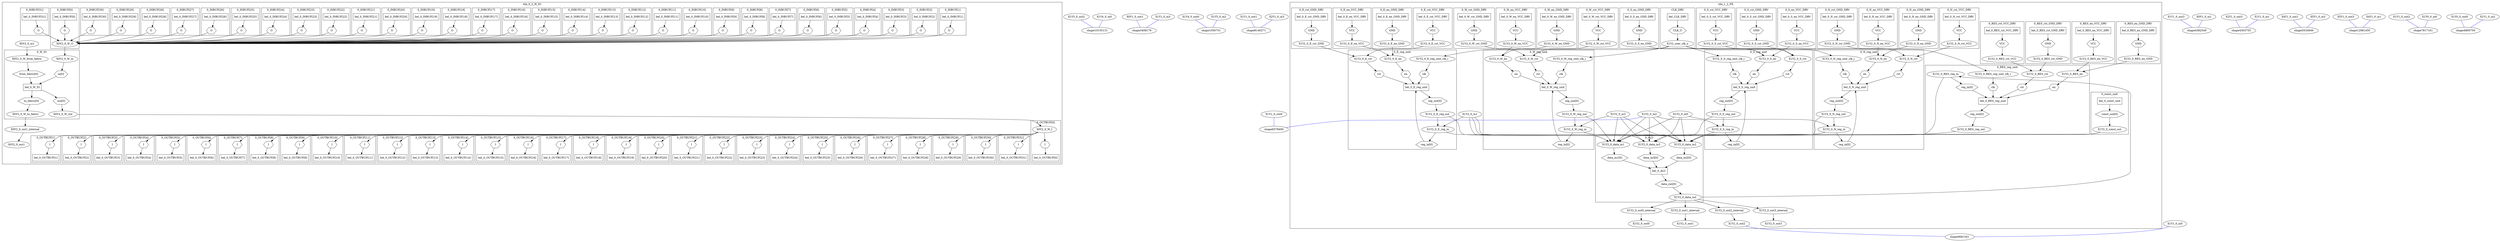 digraph G {
subgraph cluster_0_2 {
label="tile_0_2_W_IO";
subgraph cluster_0_2_0_W_IO {
label="0_W_IO";
X0Y2_bel_0_W_IO [label="bel_0_W_IO", shape=box];
"X0Y2_0_W_IOfrom_fabric[0]" [label="from_fabric[0]", shape=hexagon];
X0Y2_0_W_from_fabric -> "X0Y2_0_W_IOfrom_fabric[0]";
"X0Y2_0_W_IOfrom_fabric[0]" -> X0Y2_bel_0_W_IO;
"X0Y2_0_W_IOin[0]" [label="in[0]", shape=hexagon];
X0Y2_0_W_in -> "X0Y2_0_W_IOin[0]";
"X0Y2_0_W_IOin[0]" -> X0Y2_bel_0_W_IO;
"X0Y2_0_W_IOto_fabric[0]" [label="to_fabric[0]", shape=hexagon];
X0Y2_bel_0_W_IO -> "X0Y2_0_W_IOto_fabric[0]";
"X0Y2_0_W_IOto_fabric[0]" -> X0Y2_0_W_to_fabric;
"X0Y2_0_W_IOout[0]" [label="out[0]", shape=hexagon];
X0Y2_bel_0_W_IO -> "X0Y2_0_W_IOout[0]";
"X0Y2_0_W_IOout[0]" -> X0Y2_0_W_out;
}

subgraph "cluster_0_2_0_INBUF[0]" {
label="0_INBUF[0]";
"X0Y2_bel_0_INBUF[0]" [label="bel_0_INBUF[0]", shape=box];
"X0Y2_0_INBUF[0]O" [label=O, shape=hexagon];
"X0Y2_bel_0_INBUF[0]" -> "X0Y2_0_INBUF[0]O";
"X0Y2_0_INBUF[0]O" -> X0Y2_0_W_O;
}

subgraph "cluster_0_2_0_INBUF[1]" {
label="0_INBUF[1]";
"X0Y2_bel_0_INBUF[1]" [label="bel_0_INBUF[1]", shape=box];
"X0Y2_0_INBUF[1]O" [label=O, shape=hexagon];
"X0Y2_bel_0_INBUF[1]" -> "X0Y2_0_INBUF[1]O";
"X0Y2_0_INBUF[1]O" -> X0Y2_0_W_O;
}

subgraph "cluster_0_2_0_INBUF[2]" {
label="0_INBUF[2]";
"X0Y2_bel_0_INBUF[2]" [label="bel_0_INBUF[2]", shape=box];
"X0Y2_0_INBUF[2]O" [label=O, shape=hexagon];
"X0Y2_bel_0_INBUF[2]" -> "X0Y2_0_INBUF[2]O";
"X0Y2_0_INBUF[2]O" -> X0Y2_0_W_O;
}

subgraph "cluster_0_2_0_INBUF[3]" {
label="0_INBUF[3]";
"X0Y2_bel_0_INBUF[3]" [label="bel_0_INBUF[3]", shape=box];
"X0Y2_0_INBUF[3]O" [label=O, shape=hexagon];
"X0Y2_bel_0_INBUF[3]" -> "X0Y2_0_INBUF[3]O";
"X0Y2_0_INBUF[3]O" -> X0Y2_0_W_O;
}

subgraph "cluster_0_2_0_INBUF[4]" {
label="0_INBUF[4]";
"X0Y2_bel_0_INBUF[4]" [label="bel_0_INBUF[4]", shape=box];
"X0Y2_0_INBUF[4]O" [label=O, shape=hexagon];
"X0Y2_bel_0_INBUF[4]" -> "X0Y2_0_INBUF[4]O";
"X0Y2_0_INBUF[4]O" -> X0Y2_0_W_O;
}

subgraph "cluster_0_2_0_INBUF[5]" {
label="0_INBUF[5]";
"X0Y2_bel_0_INBUF[5]" [label="bel_0_INBUF[5]", shape=box];
"X0Y2_0_INBUF[5]O" [label=O, shape=hexagon];
"X0Y2_bel_0_INBUF[5]" -> "X0Y2_0_INBUF[5]O";
"X0Y2_0_INBUF[5]O" -> X0Y2_0_W_O;
}

subgraph "cluster_0_2_0_INBUF[6]" {
label="0_INBUF[6]";
"X0Y2_bel_0_INBUF[6]" [label="bel_0_INBUF[6]", shape=box];
"X0Y2_0_INBUF[6]O" [label=O, shape=hexagon];
"X0Y2_bel_0_INBUF[6]" -> "X0Y2_0_INBUF[6]O";
"X0Y2_0_INBUF[6]O" -> X0Y2_0_W_O;
}

subgraph "cluster_0_2_0_INBUF[7]" {
label="0_INBUF[7]";
"X0Y2_bel_0_INBUF[7]" [label="bel_0_INBUF[7]", shape=box];
"X0Y2_0_INBUF[7]O" [label=O, shape=hexagon];
"X0Y2_bel_0_INBUF[7]" -> "X0Y2_0_INBUF[7]O";
"X0Y2_0_INBUF[7]O" -> X0Y2_0_W_O;
}

subgraph "cluster_0_2_0_INBUF[8]" {
label="0_INBUF[8]";
"X0Y2_bel_0_INBUF[8]" [label="bel_0_INBUF[8]", shape=box];
"X0Y2_0_INBUF[8]O" [label=O, shape=hexagon];
"X0Y2_bel_0_INBUF[8]" -> "X0Y2_0_INBUF[8]O";
"X0Y2_0_INBUF[8]O" -> X0Y2_0_W_O;
}

subgraph "cluster_0_2_0_INBUF[9]" {
label="0_INBUF[9]";
"X0Y2_bel_0_INBUF[9]" [label="bel_0_INBUF[9]", shape=box];
"X0Y2_0_INBUF[9]O" [label=O, shape=hexagon];
"X0Y2_bel_0_INBUF[9]" -> "X0Y2_0_INBUF[9]O";
"X0Y2_0_INBUF[9]O" -> X0Y2_0_W_O;
}

subgraph "cluster_0_2_0_INBUF[10]" {
label="0_INBUF[10]";
"X0Y2_bel_0_INBUF[10]" [label="bel_0_INBUF[10]", shape=box];
"X0Y2_0_INBUF[10]O" [label=O, shape=hexagon];
"X0Y2_bel_0_INBUF[10]" -> "X0Y2_0_INBUF[10]O";
"X0Y2_0_INBUF[10]O" -> X0Y2_0_W_O;
}

subgraph "cluster_0_2_0_INBUF[11]" {
label="0_INBUF[11]";
"X0Y2_bel_0_INBUF[11]" [label="bel_0_INBUF[11]", shape=box];
"X0Y2_0_INBUF[11]O" [label=O, shape=hexagon];
"X0Y2_bel_0_INBUF[11]" -> "X0Y2_0_INBUF[11]O";
"X0Y2_0_INBUF[11]O" -> X0Y2_0_W_O;
}

subgraph "cluster_0_2_0_INBUF[12]" {
label="0_INBUF[12]";
"X0Y2_bel_0_INBUF[12]" [label="bel_0_INBUF[12]", shape=box];
"X0Y2_0_INBUF[12]O" [label=O, shape=hexagon];
"X0Y2_bel_0_INBUF[12]" -> "X0Y2_0_INBUF[12]O";
"X0Y2_0_INBUF[12]O" -> X0Y2_0_W_O;
}

subgraph "cluster_0_2_0_INBUF[13]" {
label="0_INBUF[13]";
"X0Y2_bel_0_INBUF[13]" [label="bel_0_INBUF[13]", shape=box];
"X0Y2_0_INBUF[13]O" [label=O, shape=hexagon];
"X0Y2_bel_0_INBUF[13]" -> "X0Y2_0_INBUF[13]O";
"X0Y2_0_INBUF[13]O" -> X0Y2_0_W_O;
}

subgraph "cluster_0_2_0_INBUF[14]" {
label="0_INBUF[14]";
"X0Y2_bel_0_INBUF[14]" [label="bel_0_INBUF[14]", shape=box];
"X0Y2_0_INBUF[14]O" [label=O, shape=hexagon];
"X0Y2_bel_0_INBUF[14]" -> "X0Y2_0_INBUF[14]O";
"X0Y2_0_INBUF[14]O" -> X0Y2_0_W_O;
}

subgraph "cluster_0_2_0_INBUF[15]" {
label="0_INBUF[15]";
"X0Y2_bel_0_INBUF[15]" [label="bel_0_INBUF[15]", shape=box];
"X0Y2_0_INBUF[15]O" [label=O, shape=hexagon];
"X0Y2_bel_0_INBUF[15]" -> "X0Y2_0_INBUF[15]O";
"X0Y2_0_INBUF[15]O" -> X0Y2_0_W_O;
}

subgraph "cluster_0_2_0_INBUF[16]" {
label="0_INBUF[16]";
"X0Y2_bel_0_INBUF[16]" [label="bel_0_INBUF[16]", shape=box];
"X0Y2_0_INBUF[16]O" [label=O, shape=hexagon];
"X0Y2_bel_0_INBUF[16]" -> "X0Y2_0_INBUF[16]O";
"X0Y2_0_INBUF[16]O" -> X0Y2_0_W_O;
}

subgraph "cluster_0_2_0_INBUF[17]" {
label="0_INBUF[17]";
"X0Y2_bel_0_INBUF[17]" [label="bel_0_INBUF[17]", shape=box];
"X0Y2_0_INBUF[17]O" [label=O, shape=hexagon];
"X0Y2_bel_0_INBUF[17]" -> "X0Y2_0_INBUF[17]O";
"X0Y2_0_INBUF[17]O" -> X0Y2_0_W_O;
}

subgraph "cluster_0_2_0_INBUF[18]" {
label="0_INBUF[18]";
"X0Y2_bel_0_INBUF[18]" [label="bel_0_INBUF[18]", shape=box];
"X0Y2_0_INBUF[18]O" [label=O, shape=hexagon];
"X0Y2_bel_0_INBUF[18]" -> "X0Y2_0_INBUF[18]O";
"X0Y2_0_INBUF[18]O" -> X0Y2_0_W_O;
}

subgraph "cluster_0_2_0_INBUF[19]" {
label="0_INBUF[19]";
"X0Y2_bel_0_INBUF[19]" [label="bel_0_INBUF[19]", shape=box];
"X0Y2_0_INBUF[19]O" [label=O, shape=hexagon];
"X0Y2_bel_0_INBUF[19]" -> "X0Y2_0_INBUF[19]O";
"X0Y2_0_INBUF[19]O" -> X0Y2_0_W_O;
}

subgraph "cluster_0_2_0_INBUF[20]" {
label="0_INBUF[20]";
"X0Y2_bel_0_INBUF[20]" [label="bel_0_INBUF[20]", shape=box];
"X0Y2_0_INBUF[20]O" [label=O, shape=hexagon];
"X0Y2_bel_0_INBUF[20]" -> "X0Y2_0_INBUF[20]O";
"X0Y2_0_INBUF[20]O" -> X0Y2_0_W_O;
}

subgraph "cluster_0_2_0_INBUF[21]" {
label="0_INBUF[21]";
"X0Y2_bel_0_INBUF[21]" [label="bel_0_INBUF[21]", shape=box];
"X0Y2_0_INBUF[21]O" [label=O, shape=hexagon];
"X0Y2_bel_0_INBUF[21]" -> "X0Y2_0_INBUF[21]O";
"X0Y2_0_INBUF[21]O" -> X0Y2_0_W_O;
}

subgraph "cluster_0_2_0_INBUF[22]" {
label="0_INBUF[22]";
"X0Y2_bel_0_INBUF[22]" [label="bel_0_INBUF[22]", shape=box];
"X0Y2_0_INBUF[22]O" [label=O, shape=hexagon];
"X0Y2_bel_0_INBUF[22]" -> "X0Y2_0_INBUF[22]O";
"X0Y2_0_INBUF[22]O" -> X0Y2_0_W_O;
}

subgraph "cluster_0_2_0_INBUF[23]" {
label="0_INBUF[23]";
"X0Y2_bel_0_INBUF[23]" [label="bel_0_INBUF[23]", shape=box];
"X0Y2_0_INBUF[23]O" [label=O, shape=hexagon];
"X0Y2_bel_0_INBUF[23]" -> "X0Y2_0_INBUF[23]O";
"X0Y2_0_INBUF[23]O" -> X0Y2_0_W_O;
}

subgraph "cluster_0_2_0_INBUF[24]" {
label="0_INBUF[24]";
"X0Y2_bel_0_INBUF[24]" [label="bel_0_INBUF[24]", shape=box];
"X0Y2_0_INBUF[24]O" [label=O, shape=hexagon];
"X0Y2_bel_0_INBUF[24]" -> "X0Y2_0_INBUF[24]O";
"X0Y2_0_INBUF[24]O" -> X0Y2_0_W_O;
}

subgraph "cluster_0_2_0_INBUF[25]" {
label="0_INBUF[25]";
"X0Y2_bel_0_INBUF[25]" [label="bel_0_INBUF[25]", shape=box];
"X0Y2_0_INBUF[25]O" [label=O, shape=hexagon];
"X0Y2_bel_0_INBUF[25]" -> "X0Y2_0_INBUF[25]O";
"X0Y2_0_INBUF[25]O" -> X0Y2_0_W_O;
}

subgraph "cluster_0_2_0_INBUF[26]" {
label="0_INBUF[26]";
"X0Y2_bel_0_INBUF[26]" [label="bel_0_INBUF[26]", shape=box];
"X0Y2_0_INBUF[26]O" [label=O, shape=hexagon];
"X0Y2_bel_0_INBUF[26]" -> "X0Y2_0_INBUF[26]O";
"X0Y2_0_INBUF[26]O" -> X0Y2_0_W_O;
}

subgraph "cluster_0_2_0_INBUF[27]" {
label="0_INBUF[27]";
"X0Y2_bel_0_INBUF[27]" [label="bel_0_INBUF[27]", shape=box];
"X0Y2_0_INBUF[27]O" [label=O, shape=hexagon];
"X0Y2_bel_0_INBUF[27]" -> "X0Y2_0_INBUF[27]O";
"X0Y2_0_INBUF[27]O" -> X0Y2_0_W_O;
}

subgraph "cluster_0_2_0_INBUF[28]" {
label="0_INBUF[28]";
"X0Y2_bel_0_INBUF[28]" [label="bel_0_INBUF[28]", shape=box];
"X0Y2_0_INBUF[28]O" [label=O, shape=hexagon];
"X0Y2_bel_0_INBUF[28]" -> "X0Y2_0_INBUF[28]O";
"X0Y2_0_INBUF[28]O" -> X0Y2_0_W_O;
}

subgraph "cluster_0_2_0_INBUF[29]" {
label="0_INBUF[29]";
"X0Y2_bel_0_INBUF[29]" [label="bel_0_INBUF[29]", shape=box];
"X0Y2_0_INBUF[29]O" [label=O, shape=hexagon];
"X0Y2_bel_0_INBUF[29]" -> "X0Y2_0_INBUF[29]O";
"X0Y2_0_INBUF[29]O" -> X0Y2_0_W_O;
}

subgraph "cluster_0_2_0_INBUF[30]" {
label="0_INBUF[30]";
"X0Y2_bel_0_INBUF[30]" [label="bel_0_INBUF[30]", shape=box];
"X0Y2_0_INBUF[30]O" [label=O, shape=hexagon];
"X0Y2_bel_0_INBUF[30]" -> "X0Y2_0_INBUF[30]O";
"X0Y2_0_INBUF[30]O" -> X0Y2_0_W_O;
}

subgraph "cluster_0_2_0_INBUF[31]" {
label="0_INBUF[31]";
"X0Y2_bel_0_INBUF[31]" [label="bel_0_INBUF[31]", shape=box];
"X0Y2_0_INBUF[31]O" [label=O, shape=hexagon];
"X0Y2_bel_0_INBUF[31]" -> "X0Y2_0_INBUF[31]O";
"X0Y2_0_INBUF[31]O" -> X0Y2_0_W_O;
}

subgraph "cluster_0_2_0_OUTBUF[0]" {
label="0_OUTBUF[0]";
"X0Y2_bel_0_OUTBUF[0]" [label="bel_0_OUTBUF[0]", shape=box];
"X0Y2_0_OUTBUF[0]I" [label=I, shape=hexagon];
X0Y2_0_W_I -> "X0Y2_0_OUTBUF[0]I";
"X0Y2_0_OUTBUF[0]I" -> "X0Y2_bel_0_OUTBUF[0]";
}

subgraph "cluster_0_2_0_OUTBUF[1]" {
label="0_OUTBUF[1]";
"X0Y2_bel_0_OUTBUF[1]" [label="bel_0_OUTBUF[1]", shape=box];
"X0Y2_0_OUTBUF[1]I" [label=I, shape=hexagon];
X0Y2_0_W_I -> "X0Y2_0_OUTBUF[1]I";
"X0Y2_0_OUTBUF[1]I" -> "X0Y2_bel_0_OUTBUF[1]";
}

subgraph "cluster_0_2_0_OUTBUF[2]" {
label="0_OUTBUF[2]";
"X0Y2_bel_0_OUTBUF[2]" [label="bel_0_OUTBUF[2]", shape=box];
"X0Y2_0_OUTBUF[2]I" [label=I, shape=hexagon];
X0Y2_0_W_I -> "X0Y2_0_OUTBUF[2]I";
"X0Y2_0_OUTBUF[2]I" -> "X0Y2_bel_0_OUTBUF[2]";
}

subgraph "cluster_0_2_0_OUTBUF[3]" {
label="0_OUTBUF[3]";
"X0Y2_bel_0_OUTBUF[3]" [label="bel_0_OUTBUF[3]", shape=box];
"X0Y2_0_OUTBUF[3]I" [label=I, shape=hexagon];
X0Y2_0_W_I -> "X0Y2_0_OUTBUF[3]I";
"X0Y2_0_OUTBUF[3]I" -> "X0Y2_bel_0_OUTBUF[3]";
}

subgraph "cluster_0_2_0_OUTBUF[4]" {
label="0_OUTBUF[4]";
"X0Y2_bel_0_OUTBUF[4]" [label="bel_0_OUTBUF[4]", shape=box];
"X0Y2_0_OUTBUF[4]I" [label=I, shape=hexagon];
X0Y2_0_W_I -> "X0Y2_0_OUTBUF[4]I";
"X0Y2_0_OUTBUF[4]I" -> "X0Y2_bel_0_OUTBUF[4]";
}

subgraph "cluster_0_2_0_OUTBUF[5]" {
label="0_OUTBUF[5]";
"X0Y2_bel_0_OUTBUF[5]" [label="bel_0_OUTBUF[5]", shape=box];
"X0Y2_0_OUTBUF[5]I" [label=I, shape=hexagon];
X0Y2_0_W_I -> "X0Y2_0_OUTBUF[5]I";
"X0Y2_0_OUTBUF[5]I" -> "X0Y2_bel_0_OUTBUF[5]";
}

subgraph "cluster_0_2_0_OUTBUF[6]" {
label="0_OUTBUF[6]";
"X0Y2_bel_0_OUTBUF[6]" [label="bel_0_OUTBUF[6]", shape=box];
"X0Y2_0_OUTBUF[6]I" [label=I, shape=hexagon];
X0Y2_0_W_I -> "X0Y2_0_OUTBUF[6]I";
"X0Y2_0_OUTBUF[6]I" -> "X0Y2_bel_0_OUTBUF[6]";
}

subgraph "cluster_0_2_0_OUTBUF[7]" {
label="0_OUTBUF[7]";
"X0Y2_bel_0_OUTBUF[7]" [label="bel_0_OUTBUF[7]", shape=box];
"X0Y2_0_OUTBUF[7]I" [label=I, shape=hexagon];
X0Y2_0_W_I -> "X0Y2_0_OUTBUF[7]I";
"X0Y2_0_OUTBUF[7]I" -> "X0Y2_bel_0_OUTBUF[7]";
}

subgraph "cluster_0_2_0_OUTBUF[8]" {
label="0_OUTBUF[8]";
"X0Y2_bel_0_OUTBUF[8]" [label="bel_0_OUTBUF[8]", shape=box];
"X0Y2_0_OUTBUF[8]I" [label=I, shape=hexagon];
X0Y2_0_W_I -> "X0Y2_0_OUTBUF[8]I";
"X0Y2_0_OUTBUF[8]I" -> "X0Y2_bel_0_OUTBUF[8]";
}

subgraph "cluster_0_2_0_OUTBUF[9]" {
label="0_OUTBUF[9]";
"X0Y2_bel_0_OUTBUF[9]" [label="bel_0_OUTBUF[9]", shape=box];
"X0Y2_0_OUTBUF[9]I" [label=I, shape=hexagon];
X0Y2_0_W_I -> "X0Y2_0_OUTBUF[9]I";
"X0Y2_0_OUTBUF[9]I" -> "X0Y2_bel_0_OUTBUF[9]";
}

subgraph "cluster_0_2_0_OUTBUF[10]" {
label="0_OUTBUF[10]";
"X0Y2_bel_0_OUTBUF[10]" [label="bel_0_OUTBUF[10]", shape=box];
"X0Y2_0_OUTBUF[10]I" [label=I, shape=hexagon];
X0Y2_0_W_I -> "X0Y2_0_OUTBUF[10]I";
"X0Y2_0_OUTBUF[10]I" -> "X0Y2_bel_0_OUTBUF[10]";
}

subgraph "cluster_0_2_0_OUTBUF[11]" {
label="0_OUTBUF[11]";
"X0Y2_bel_0_OUTBUF[11]" [label="bel_0_OUTBUF[11]", shape=box];
"X0Y2_0_OUTBUF[11]I" [label=I, shape=hexagon];
X0Y2_0_W_I -> "X0Y2_0_OUTBUF[11]I";
"X0Y2_0_OUTBUF[11]I" -> "X0Y2_bel_0_OUTBUF[11]";
}

subgraph "cluster_0_2_0_OUTBUF[12]" {
label="0_OUTBUF[12]";
"X0Y2_bel_0_OUTBUF[12]" [label="bel_0_OUTBUF[12]", shape=box];
"X0Y2_0_OUTBUF[12]I" [label=I, shape=hexagon];
X0Y2_0_W_I -> "X0Y2_0_OUTBUF[12]I";
"X0Y2_0_OUTBUF[12]I" -> "X0Y2_bel_0_OUTBUF[12]";
}

subgraph "cluster_0_2_0_OUTBUF[13]" {
label="0_OUTBUF[13]";
"X0Y2_bel_0_OUTBUF[13]" [label="bel_0_OUTBUF[13]", shape=box];
"X0Y2_0_OUTBUF[13]I" [label=I, shape=hexagon];
X0Y2_0_W_I -> "X0Y2_0_OUTBUF[13]I";
"X0Y2_0_OUTBUF[13]I" -> "X0Y2_bel_0_OUTBUF[13]";
}

subgraph "cluster_0_2_0_OUTBUF[14]" {
label="0_OUTBUF[14]";
"X0Y2_bel_0_OUTBUF[14]" [label="bel_0_OUTBUF[14]", shape=box];
"X0Y2_0_OUTBUF[14]I" [label=I, shape=hexagon];
X0Y2_0_W_I -> "X0Y2_0_OUTBUF[14]I";
"X0Y2_0_OUTBUF[14]I" -> "X0Y2_bel_0_OUTBUF[14]";
}

subgraph "cluster_0_2_0_OUTBUF[15]" {
label="0_OUTBUF[15]";
"X0Y2_bel_0_OUTBUF[15]" [label="bel_0_OUTBUF[15]", shape=box];
"X0Y2_0_OUTBUF[15]I" [label=I, shape=hexagon];
X0Y2_0_W_I -> "X0Y2_0_OUTBUF[15]I";
"X0Y2_0_OUTBUF[15]I" -> "X0Y2_bel_0_OUTBUF[15]";
}

subgraph "cluster_0_2_0_OUTBUF[16]" {
label="0_OUTBUF[16]";
"X0Y2_bel_0_OUTBUF[16]" [label="bel_0_OUTBUF[16]", shape=box];
"X0Y2_0_OUTBUF[16]I" [label=I, shape=hexagon];
X0Y2_0_W_I -> "X0Y2_0_OUTBUF[16]I";
"X0Y2_0_OUTBUF[16]I" -> "X0Y2_bel_0_OUTBUF[16]";
}

subgraph "cluster_0_2_0_OUTBUF[17]" {
label="0_OUTBUF[17]";
"X0Y2_bel_0_OUTBUF[17]" [label="bel_0_OUTBUF[17]", shape=box];
"X0Y2_0_OUTBUF[17]I" [label=I, shape=hexagon];
X0Y2_0_W_I -> "X0Y2_0_OUTBUF[17]I";
"X0Y2_0_OUTBUF[17]I" -> "X0Y2_bel_0_OUTBUF[17]";
}

subgraph "cluster_0_2_0_OUTBUF[18]" {
label="0_OUTBUF[18]";
"X0Y2_bel_0_OUTBUF[18]" [label="bel_0_OUTBUF[18]", shape=box];
"X0Y2_0_OUTBUF[18]I" [label=I, shape=hexagon];
X0Y2_0_W_I -> "X0Y2_0_OUTBUF[18]I";
"X0Y2_0_OUTBUF[18]I" -> "X0Y2_bel_0_OUTBUF[18]";
}

subgraph "cluster_0_2_0_OUTBUF[19]" {
label="0_OUTBUF[19]";
"X0Y2_bel_0_OUTBUF[19]" [label="bel_0_OUTBUF[19]", shape=box];
"X0Y2_0_OUTBUF[19]I" [label=I, shape=hexagon];
X0Y2_0_W_I -> "X0Y2_0_OUTBUF[19]I";
"X0Y2_0_OUTBUF[19]I" -> "X0Y2_bel_0_OUTBUF[19]";
}

subgraph "cluster_0_2_0_OUTBUF[20]" {
label="0_OUTBUF[20]";
"X0Y2_bel_0_OUTBUF[20]" [label="bel_0_OUTBUF[20]", shape=box];
"X0Y2_0_OUTBUF[20]I" [label=I, shape=hexagon];
X0Y2_0_W_I -> "X0Y2_0_OUTBUF[20]I";
"X0Y2_0_OUTBUF[20]I" -> "X0Y2_bel_0_OUTBUF[20]";
}

subgraph "cluster_0_2_0_OUTBUF[21]" {
label="0_OUTBUF[21]";
"X0Y2_bel_0_OUTBUF[21]" [label="bel_0_OUTBUF[21]", shape=box];
"X0Y2_0_OUTBUF[21]I" [label=I, shape=hexagon];
X0Y2_0_W_I -> "X0Y2_0_OUTBUF[21]I";
"X0Y2_0_OUTBUF[21]I" -> "X0Y2_bel_0_OUTBUF[21]";
}

subgraph "cluster_0_2_0_OUTBUF[22]" {
label="0_OUTBUF[22]";
"X0Y2_bel_0_OUTBUF[22]" [label="bel_0_OUTBUF[22]", shape=box];
"X0Y2_0_OUTBUF[22]I" [label=I, shape=hexagon];
X0Y2_0_W_I -> "X0Y2_0_OUTBUF[22]I";
"X0Y2_0_OUTBUF[22]I" -> "X0Y2_bel_0_OUTBUF[22]";
}

subgraph "cluster_0_2_0_OUTBUF[23]" {
label="0_OUTBUF[23]";
"X0Y2_bel_0_OUTBUF[23]" [label="bel_0_OUTBUF[23]", shape=box];
"X0Y2_0_OUTBUF[23]I" [label=I, shape=hexagon];
X0Y2_0_W_I -> "X0Y2_0_OUTBUF[23]I";
"X0Y2_0_OUTBUF[23]I" -> "X0Y2_bel_0_OUTBUF[23]";
}

subgraph "cluster_0_2_0_OUTBUF[24]" {
label="0_OUTBUF[24]";
"X0Y2_bel_0_OUTBUF[24]" [label="bel_0_OUTBUF[24]", shape=box];
"X0Y2_0_OUTBUF[24]I" [label=I, shape=hexagon];
X0Y2_0_W_I -> "X0Y2_0_OUTBUF[24]I";
"X0Y2_0_OUTBUF[24]I" -> "X0Y2_bel_0_OUTBUF[24]";
}

subgraph "cluster_0_2_0_OUTBUF[25]" {
label="0_OUTBUF[25]";
"X0Y2_bel_0_OUTBUF[25]" [label="bel_0_OUTBUF[25]", shape=box];
"X0Y2_0_OUTBUF[25]I" [label=I, shape=hexagon];
X0Y2_0_W_I -> "X0Y2_0_OUTBUF[25]I";
"X0Y2_0_OUTBUF[25]I" -> "X0Y2_bel_0_OUTBUF[25]";
}

subgraph "cluster_0_2_0_OUTBUF[26]" {
label="0_OUTBUF[26]";
"X0Y2_bel_0_OUTBUF[26]" [label="bel_0_OUTBUF[26]", shape=box];
"X0Y2_0_OUTBUF[26]I" [label=I, shape=hexagon];
X0Y2_0_W_I -> "X0Y2_0_OUTBUF[26]I";
"X0Y2_0_OUTBUF[26]I" -> "X0Y2_bel_0_OUTBUF[26]";
}

subgraph "cluster_0_2_0_OUTBUF[27]" {
label="0_OUTBUF[27]";
"X0Y2_bel_0_OUTBUF[27]" [label="bel_0_OUTBUF[27]", shape=box];
"X0Y2_0_OUTBUF[27]I" [label=I, shape=hexagon];
X0Y2_0_W_I -> "X0Y2_0_OUTBUF[27]I";
"X0Y2_0_OUTBUF[27]I" -> "X0Y2_bel_0_OUTBUF[27]";
}

subgraph "cluster_0_2_0_OUTBUF[28]" {
label="0_OUTBUF[28]";
"X0Y2_bel_0_OUTBUF[28]" [label="bel_0_OUTBUF[28]", shape=box];
"X0Y2_0_OUTBUF[28]I" [label=I, shape=hexagon];
X0Y2_0_W_I -> "X0Y2_0_OUTBUF[28]I";
"X0Y2_0_OUTBUF[28]I" -> "X0Y2_bel_0_OUTBUF[28]";
}

subgraph "cluster_0_2_0_OUTBUF[29]" {
label="0_OUTBUF[29]";
"X0Y2_bel_0_OUTBUF[29]" [label="bel_0_OUTBUF[29]", shape=box];
"X0Y2_0_OUTBUF[29]I" [label=I, shape=hexagon];
X0Y2_0_W_I -> "X0Y2_0_OUTBUF[29]I";
"X0Y2_0_OUTBUF[29]I" -> "X0Y2_bel_0_OUTBUF[29]";
}

subgraph "cluster_0_2_0_OUTBUF[30]" {
label="0_OUTBUF[30]";
"X0Y2_bel_0_OUTBUF[30]" [label="bel_0_OUTBUF[30]", shape=box];
"X0Y2_0_OUTBUF[30]I" [label=I, shape=hexagon];
X0Y2_0_W_I -> "X0Y2_0_OUTBUF[30]I";
"X0Y2_0_OUTBUF[30]I" -> "X0Y2_bel_0_OUTBUF[30]";
}

subgraph "cluster_0_2_0_OUTBUF[31]" {
label="0_OUTBUF[31]";
"X0Y2_bel_0_OUTBUF[31]" [label="bel_0_OUTBUF[31]", shape=box];
"X0Y2_0_OUTBUF[31]I" [label=I, shape=hexagon];
X0Y2_0_W_I -> "X0Y2_0_OUTBUF[31]I";
"X0Y2_0_OUTBUF[31]I" -> "X0Y2_bel_0_OUTBUF[31]";
}

X0Y2_0_W_O -> X0Y2_0_W_in;
X0Y2_0_W_out -> X0Y2_0_W_I;
X0Y2_0_out1_internal -> X0Y2_0_out1;
X0Y2_0_W_to_fabric -> X0Y2_0_out1_internal;
X0Y2_0_in1 -> X0Y2_0_W_from_fabric;
}

shape10155131;
X1Y5_0_out2 -> shape10155131 [dir=none, color=blue];
X1Y4_0_in0 -> shape10155131 [dir=none, color=blue];
shape10155131;
shape10155131;
shape10155131;
shape10155131;
shape10155131;
shape10155131;
shape10155131;
shape10155131;
shape10155131;
shape10155131;
shape10155131;
shape10155131;
shape10155131;
shape10155131;
shape10155131;
shape10155131;
shape10155131;
shape10155131;
shape10155131;
shape10155131;
shape10155131;
shape10155131;
shape10155131;
shape10155131;
shape10155131;
shape10155131;
shape10155131;
shape10155131;
shape10155131;
shape10155131;
shape10155131;
shape3408176;
X0Y1_0_out1 -> shape3408176 [dir=none, color=blue];
X1Y1_0_in3 -> shape3408176 [dir=none, color=blue];
shape3408176;
shape3408176;
shape3408176;
shape3408176;
shape3408176;
shape3408176;
shape3408176;
shape3408176;
shape3408176;
shape3408176;
shape3408176;
shape3408176;
shape3408176;
shape3408176;
shape3408176;
shape3408176;
shape3408176;
shape3408176;
shape3408176;
shape3408176;
shape3408176;
shape3408176;
shape3408176;
shape3408176;
shape3408176;
shape3408176;
shape3408176;
shape3408176;
shape3408176;
shape3408176;
shape3408176;
shape1050751;
X1Y4_0_out0 -> shape1050751 [dir=none, color=blue];
X1Y5_0_in2 -> shape1050751 [dir=none, color=blue];
shape1050751;
shape1050751;
shape1050751;
shape1050751;
shape1050751;
shape1050751;
shape1050751;
shape1050751;
shape1050751;
shape1050751;
shape1050751;
shape1050751;
shape1050751;
shape1050751;
shape1050751;
shape1050751;
shape1050751;
shape1050751;
shape1050751;
shape1050751;
shape1050751;
shape1050751;
shape1050751;
shape1050751;
shape1050751;
shape1050751;
shape1050751;
shape1050751;
shape1050751;
shape1050751;
shape1050751;
shape8140271;
X1Y1_0_out1 -> shape8140271 [dir=none, color=blue];
X2Y1_0_in3 -> shape8140271 [dir=none, color=blue];
shape8140271;
shape8140271;
shape8140271;
shape8140271;
shape8140271;
shape8140271;
shape8140271;
shape8140271;
shape8140271;
shape8140271;
shape8140271;
shape8140271;
shape8140271;
shape8140271;
shape8140271;
shape8140271;
shape8140271;
shape8140271;
shape8140271;
shape8140271;
shape8140271;
shape8140271;
shape8140271;
shape8140271;
shape8140271;
shape8140271;
shape8140271;
shape8140271;
shape8140271;
shape8140271;
shape8140271;
shape9681541;
X1Y2_0_out2 -> shape9681541 [dir=none, color=blue];
X1Y1_0_in0 -> shape9681541 [dir=none, color=blue];
shape9681541;
shape9681541;
shape9681541;
shape9681541;
shape9681541;
shape9681541;
shape9681541;
shape9681541;
shape9681541;
shape9681541;
shape9681541;
shape9681541;
shape9681541;
shape9681541;
shape9681541;
shape9681541;
shape9681541;
shape9681541;
shape9681541;
shape9681541;
shape9681541;
shape9681541;
shape9681541;
shape9681541;
shape9681541;
shape9681541;
shape9681541;
shape9681541;
shape9681541;
shape9681541;
shape9681541;
shape4382549;
X1Y1_0_out3 -> shape4382549 [dir=none, color=blue];
X0Y1_0_in1 -> shape4382549 [dir=none, color=blue];
shape4382549;
shape4382549;
shape4382549;
shape4382549;
shape4382549;
shape4382549;
shape4382549;
shape4382549;
shape4382549;
shape4382549;
shape4382549;
shape4382549;
shape4382549;
shape4382549;
shape4382549;
shape4382549;
shape4382549;
shape4382549;
shape4382549;
shape4382549;
shape4382549;
shape4382549;
shape4382549;
shape4382549;
shape4382549;
shape4382549;
shape4382549;
shape4382549;
shape4382549;
shape4382549;
shape4382549;
shape4303755;
X2Y1_0_out3 -> shape4303755 [dir=none, color=blue];
X1Y1_0_in1 -> shape4303755 [dir=none, color=blue];
shape4303755;
shape4303755;
shape4303755;
shape4303755;
shape4303755;
shape4303755;
shape4303755;
shape4303755;
shape4303755;
shape4303755;
shape4303755;
shape4303755;
shape4303755;
shape4303755;
shape4303755;
shape4303755;
shape4303755;
shape4303755;
shape4303755;
shape4303755;
shape4303755;
shape4303755;
shape4303755;
shape4303755;
shape4303755;
shape4303755;
shape4303755;
shape4303755;
shape4303755;
shape4303755;
shape4303755;
shape5534946;
X4Y1_0_out1 -> shape5534946 [dir=none, color=blue];
X5Y1_0_in3 -> shape5534946 [dir=none, color=blue];
shape5534946;
shape5534946;
shape5534946;
shape5534946;
shape5534946;
shape5534946;
shape5534946;
shape5534946;
shape5534946;
shape5534946;
shape5534946;
shape5534946;
shape5534946;
shape5534946;
shape5534946;
shape5534946;
shape5534946;
shape5534946;
shape5534946;
shape5534946;
shape5534946;
shape5534946;
shape5534946;
shape5534946;
shape5534946;
shape5534946;
shape5534946;
shape5534946;
shape5534946;
shape5534946;
shape5534946;
shape12981450;
X5Y1_0_out3 -> shape12981450 [dir=none, color=blue];
X4Y1_0_in1 -> shape12981450 [dir=none, color=blue];
shape12981450;
shape12981450;
shape12981450;
shape12981450;
shape12981450;
shape12981450;
shape12981450;
shape12981450;
shape12981450;
shape12981450;
shape12981450;
shape12981450;
shape12981450;
shape12981450;
shape12981450;
shape12981450;
shape12981450;
shape12981450;
shape12981450;
shape12981450;
shape12981450;
shape12981450;
shape12981450;
shape12981450;
shape12981450;
shape12981450;
shape12981450;
shape12981450;
shape12981450;
shape12981450;
shape12981450;
shape6578490;
X1Y1_0_out0 -> shape6578490 [dir=none, color=blue];
X1Y2_0_in2 -> shape6578490 [dir=none, color=blue];
shape6578490;
shape6578490;
shape6578490;
shape6578490;
shape6578490;
shape6578490;
shape6578490;
shape6578490;
shape6578490;
shape6578490;
shape6578490;
shape6578490;
shape6578490;
shape6578490;
shape6578490;
shape6578490;
shape6578490;
shape6578490;
shape6578490;
shape6578490;
shape6578490;
shape6578490;
shape6578490;
shape6578490;
shape6578490;
shape6578490;
shape6578490;
shape6578490;
shape6578490;
shape6578490;
shape6578490;
shape7817161;
X1Y1_0_out2 -> shape7817161 [dir=none, color=blue];
X1Y0_0_in0 -> shape7817161 [dir=none, color=blue];
shape7817161;
shape7817161;
shape7817161;
shape7817161;
shape7817161;
shape7817161;
shape7817161;
shape7817161;
shape7817161;
shape7817161;
shape7817161;
shape7817161;
shape7817161;
shape7817161;
shape7817161;
shape7817161;
shape7817161;
shape7817161;
shape7817161;
shape7817161;
shape7817161;
shape7817161;
shape7817161;
shape7817161;
shape7817161;
shape7817161;
shape7817161;
shape7817161;
shape7817161;
shape7817161;
shape7817161;
shape4895700;
X1Y0_0_out0 -> shape4895700 [dir=none, color=blue];
X1Y1_0_in2 -> shape4895700 [dir=none, color=blue];
shape4895700;
shape4895700;
shape4895700;
shape4895700;
shape4895700;
shape4895700;
shape4895700;
shape4895700;
shape4895700;
shape4895700;
shape4895700;
shape4895700;
shape4895700;
shape4895700;
shape4895700;
shape4895700;
shape4895700;
shape4895700;
shape4895700;
shape4895700;
shape4895700;
shape4895700;
shape4895700;
shape4895700;
shape4895700;
shape4895700;
shape4895700;
shape4895700;
shape4895700;
shape4895700;
shape4895700;
subgraph cluster_1_2 {
label="tile_1_2_PE";
subgraph cluster_1_2_CLK_DRV {
label="CLK_DRV";
X1Y2_bel_CLK_DRV [label="bel_CLK_DRV", shape=box];
X1Y2_CLK_DRVCLK_O [label="CLK_O", shape=hexagon];
X1Y2_bel_CLK_DRV -> X1Y2_CLK_DRVCLK_O;
X1Y2_CLK_DRVCLK_O -> X1Y2_user_clk_o;
}

subgraph cluster_1_2_0_ALU {
label="0_ALU";
X1Y2_bel_0_ALU [label="bel_0_ALU", shape=box];
"X1Y2_0_ALUdata_in1[0]" [label="data_in1[0]", shape=hexagon];
X1Y2_0_data_in1 -> "X1Y2_0_ALUdata_in1[0]";
"X1Y2_0_ALUdata_in1[0]" -> X1Y2_bel_0_ALU;
"X1Y2_0_ALUdata_in2[0]" [label="data_in2[0]", shape=hexagon];
X1Y2_0_data_in2 -> "X1Y2_0_ALUdata_in2[0]";
"X1Y2_0_ALUdata_in2[0]" -> X1Y2_bel_0_ALU;
"X1Y2_0_ALUdata_in3[0]" [label="data_in3[0]", shape=hexagon];
X1Y2_0_data_in3 -> "X1Y2_0_ALUdata_in3[0]";
"X1Y2_0_ALUdata_in3[0]" -> X1Y2_bel_0_ALU;
"X1Y2_0_ALUdata_out[0]" [label="data_out[0]", shape=hexagon];
X1Y2_bel_0_ALU -> "X1Y2_0_ALUdata_out[0]";
"X1Y2_0_ALUdata_out[0]" -> X1Y2_0_data_out;
}

subgraph cluster_1_2_0_const_unit {
label="0_const_unit";
X1Y2_bel_0_const_unit [label="bel_0_const_unit", shape=box];
"X1Y2_0_const_unitconst_out[0]" [label="const_out[0]", shape=hexagon];
X1Y2_bel_0_const_unit -> "X1Y2_0_const_unitconst_out[0]";
"X1Y2_0_const_unitconst_out[0]" -> X1Y2_0_const_out;
}

subgraph cluster_1_2_0_RES_reg_unit {
label="0_RES_reg_unit";
X1Y2_bel_0_RES_reg_unit [label="bel_0_RES_reg_unit", shape=box];
X1Y2_0_RES_reg_uniten [label=en, shape=hexagon];
X1Y2_0_RES_en -> X1Y2_0_RES_reg_uniten;
X1Y2_0_RES_reg_uniten -> X1Y2_bel_0_RES_reg_unit;
"X1Y2_0_RES_reg_unitreg_in[0]" [label="reg_in[0]", shape=hexagon];
X1Y2_0_RES_reg_in -> "X1Y2_0_RES_reg_unitreg_in[0]";
"X1Y2_0_RES_reg_unitreg_in[0]" -> X1Y2_bel_0_RES_reg_unit;
X1Y2_0_RES_reg_unitrst [label=rst, shape=hexagon];
X1Y2_0_RES_rst -> X1Y2_0_RES_reg_unitrst;
X1Y2_0_RES_reg_unitrst -> X1Y2_bel_0_RES_reg_unit;
"X1Y2_0_RES_reg_unitreg_out[0]" [label="reg_out[0]", shape=hexagon];
X1Y2_bel_0_RES_reg_unit -> "X1Y2_0_RES_reg_unitreg_out[0]";
"X1Y2_0_RES_reg_unitreg_out[0]" -> X1Y2_0_RES_reg_out;
X1Y2_0_RES_reg_unitclk [label=clk, shape=hexagon];
X1Y2_0_RES_reg_unit_clk_i -> X1Y2_0_RES_reg_unitclk;
X1Y2_0_RES_reg_unitclk -> X1Y2_bel_0_RES_reg_unit;
}

subgraph cluster_1_2_0_RES_en_GND_DRV {
label="0_RES_en_GND_DRV";
X1Y2_bel_0_RES_en_GND_DRV [label="bel_0_RES_en_GND_DRV", shape=box];
X1Y2_0_RES_en_GND_DRVGND [label=GND, shape=hexagon];
X1Y2_bel_0_RES_en_GND_DRV -> X1Y2_0_RES_en_GND_DRVGND;
X1Y2_0_RES_en_GND_DRVGND -> X1Y2_0_RES_en_GND;
}

subgraph cluster_1_2_0_RES_en_VCC_DRV {
label="0_RES_en_VCC_DRV";
X1Y2_bel_0_RES_en_VCC_DRV [label="bel_0_RES_en_VCC_DRV", shape=box];
X1Y2_0_RES_en_VCC_DRVVCC [label=VCC, shape=hexagon];
X1Y2_bel_0_RES_en_VCC_DRV -> X1Y2_0_RES_en_VCC_DRVVCC;
X1Y2_0_RES_en_VCC_DRVVCC -> X1Y2_0_RES_en_VCC;
}

subgraph cluster_1_2_0_RES_rst_GND_DRV {
label="0_RES_rst_GND_DRV";
X1Y2_bel_0_RES_rst_GND_DRV [label="bel_0_RES_rst_GND_DRV", shape=box];
X1Y2_0_RES_rst_GND_DRVGND [label=GND, shape=hexagon];
X1Y2_bel_0_RES_rst_GND_DRV -> X1Y2_0_RES_rst_GND_DRVGND;
X1Y2_0_RES_rst_GND_DRVGND -> X1Y2_0_RES_rst_GND;
}

subgraph cluster_1_2_0_RES_rst_VCC_DRV {
label="0_RES_rst_VCC_DRV";
X1Y2_bel_0_RES_rst_VCC_DRV [label="bel_0_RES_rst_VCC_DRV", shape=box];
X1Y2_0_RES_rst_VCC_DRVVCC [label=VCC, shape=hexagon];
X1Y2_bel_0_RES_rst_VCC_DRV -> X1Y2_0_RES_rst_VCC_DRVVCC;
X1Y2_0_RES_rst_VCC_DRVVCC -> X1Y2_0_RES_rst_VCC;
}

subgraph cluster_1_2_0_N_reg_unit {
label="0_N_reg_unit";
X1Y2_bel_0_N_reg_unit [label="bel_0_N_reg_unit", shape=box];
X1Y2_0_N_reg_uniten [label=en, shape=hexagon];
X1Y2_0_N_en -> X1Y2_0_N_reg_uniten;
X1Y2_0_N_reg_uniten -> X1Y2_bel_0_N_reg_unit;
"X1Y2_0_N_reg_unitreg_in[0]" [label="reg_in[0]", shape=hexagon];
X1Y2_0_N_reg_in -> "X1Y2_0_N_reg_unitreg_in[0]";
"X1Y2_0_N_reg_unitreg_in[0]" -> X1Y2_bel_0_N_reg_unit;
X1Y2_0_N_reg_unitrst [label=rst, shape=hexagon];
X1Y2_0_N_rst -> X1Y2_0_N_reg_unitrst;
X1Y2_0_N_reg_unitrst -> X1Y2_bel_0_N_reg_unit;
"X1Y2_0_N_reg_unitreg_out[0]" [label="reg_out[0]", shape=hexagon];
X1Y2_bel_0_N_reg_unit -> "X1Y2_0_N_reg_unitreg_out[0]";
"X1Y2_0_N_reg_unitreg_out[0]" -> X1Y2_0_N_reg_out;
X1Y2_0_N_reg_unitclk [label=clk, shape=hexagon];
X1Y2_0_N_reg_unit_clk_i -> X1Y2_0_N_reg_unitclk;
X1Y2_0_N_reg_unitclk -> X1Y2_bel_0_N_reg_unit;
}

subgraph cluster_1_2_0_N_en_GND_DRV {
label="0_N_en_GND_DRV";
X1Y2_bel_0_N_en_GND_DRV [label="bel_0_N_en_GND_DRV", shape=box];
X1Y2_0_N_en_GND_DRVGND [label=GND, shape=hexagon];
X1Y2_bel_0_N_en_GND_DRV -> X1Y2_0_N_en_GND_DRVGND;
X1Y2_0_N_en_GND_DRVGND -> X1Y2_0_N_en_GND;
}

subgraph cluster_1_2_0_N_en_VCC_DRV {
label="0_N_en_VCC_DRV";
X1Y2_bel_0_N_en_VCC_DRV [label="bel_0_N_en_VCC_DRV", shape=box];
X1Y2_0_N_en_VCC_DRVVCC [label=VCC, shape=hexagon];
X1Y2_bel_0_N_en_VCC_DRV -> X1Y2_0_N_en_VCC_DRVVCC;
X1Y2_0_N_en_VCC_DRVVCC -> X1Y2_0_N_en_VCC;
}

subgraph cluster_1_2_0_N_rst_GND_DRV {
label="0_N_rst_GND_DRV";
X1Y2_bel_0_N_rst_GND_DRV [label="bel_0_N_rst_GND_DRV", shape=box];
X1Y2_0_N_rst_GND_DRVGND [label=GND, shape=hexagon];
X1Y2_bel_0_N_rst_GND_DRV -> X1Y2_0_N_rst_GND_DRVGND;
X1Y2_0_N_rst_GND_DRVGND -> X1Y2_0_N_rst_GND;
}

subgraph cluster_1_2_0_N_rst_VCC_DRV {
label="0_N_rst_VCC_DRV";
X1Y2_bel_0_N_rst_VCC_DRV [label="bel_0_N_rst_VCC_DRV", shape=box];
X1Y2_0_N_rst_VCC_DRVVCC [label=VCC, shape=hexagon];
X1Y2_bel_0_N_rst_VCC_DRV -> X1Y2_0_N_rst_VCC_DRVVCC;
X1Y2_0_N_rst_VCC_DRVVCC -> X1Y2_0_N_rst_VCC;
}

subgraph cluster_1_2_0_E_reg_unit {
label="0_E_reg_unit";
X1Y2_bel_0_E_reg_unit [label="bel_0_E_reg_unit", shape=box];
X1Y2_0_E_reg_uniten [label=en, shape=hexagon];
X1Y2_0_E_en -> X1Y2_0_E_reg_uniten;
X1Y2_0_E_reg_uniten -> X1Y2_bel_0_E_reg_unit;
"X1Y2_0_E_reg_unitreg_in[0]" [label="reg_in[0]", shape=hexagon];
X1Y2_0_E_reg_in -> "X1Y2_0_E_reg_unitreg_in[0]";
"X1Y2_0_E_reg_unitreg_in[0]" -> X1Y2_bel_0_E_reg_unit;
X1Y2_0_E_reg_unitrst [label=rst, shape=hexagon];
X1Y2_0_E_rst -> X1Y2_0_E_reg_unitrst;
X1Y2_0_E_reg_unitrst -> X1Y2_bel_0_E_reg_unit;
"X1Y2_0_E_reg_unitreg_out[0]" [label="reg_out[0]", shape=hexagon];
X1Y2_bel_0_E_reg_unit -> "X1Y2_0_E_reg_unitreg_out[0]";
"X1Y2_0_E_reg_unitreg_out[0]" -> X1Y2_0_E_reg_out;
X1Y2_0_E_reg_unitclk [label=clk, shape=hexagon];
X1Y2_0_E_reg_unit_clk_i -> X1Y2_0_E_reg_unitclk;
X1Y2_0_E_reg_unitclk -> X1Y2_bel_0_E_reg_unit;
}

subgraph cluster_1_2_0_E_en_GND_DRV {
label="0_E_en_GND_DRV";
X1Y2_bel_0_E_en_GND_DRV [label="bel_0_E_en_GND_DRV", shape=box];
X1Y2_0_E_en_GND_DRVGND [label=GND, shape=hexagon];
X1Y2_bel_0_E_en_GND_DRV -> X1Y2_0_E_en_GND_DRVGND;
X1Y2_0_E_en_GND_DRVGND -> X1Y2_0_E_en_GND;
}

subgraph cluster_1_2_0_E_en_VCC_DRV {
label="0_E_en_VCC_DRV";
X1Y2_bel_0_E_en_VCC_DRV [label="bel_0_E_en_VCC_DRV", shape=box];
X1Y2_0_E_en_VCC_DRVVCC [label=VCC, shape=hexagon];
X1Y2_bel_0_E_en_VCC_DRV -> X1Y2_0_E_en_VCC_DRVVCC;
X1Y2_0_E_en_VCC_DRVVCC -> X1Y2_0_E_en_VCC;
}

subgraph cluster_1_2_0_E_rst_GND_DRV {
label="0_E_rst_GND_DRV";
X1Y2_bel_0_E_rst_GND_DRV [label="bel_0_E_rst_GND_DRV", shape=box];
X1Y2_0_E_rst_GND_DRVGND [label=GND, shape=hexagon];
X1Y2_bel_0_E_rst_GND_DRV -> X1Y2_0_E_rst_GND_DRVGND;
X1Y2_0_E_rst_GND_DRVGND -> X1Y2_0_E_rst_GND;
}

subgraph cluster_1_2_0_E_rst_VCC_DRV {
label="0_E_rst_VCC_DRV";
X1Y2_bel_0_E_rst_VCC_DRV [label="bel_0_E_rst_VCC_DRV", shape=box];
X1Y2_0_E_rst_VCC_DRVVCC [label=VCC, shape=hexagon];
X1Y2_bel_0_E_rst_VCC_DRV -> X1Y2_0_E_rst_VCC_DRVVCC;
X1Y2_0_E_rst_VCC_DRVVCC -> X1Y2_0_E_rst_VCC;
}

subgraph cluster_1_2_0_S_reg_unit {
label="0_S_reg_unit";
X1Y2_bel_0_S_reg_unit [label="bel_0_S_reg_unit", shape=box];
X1Y2_0_S_reg_uniten [label=en, shape=hexagon];
X1Y2_0_S_en -> X1Y2_0_S_reg_uniten;
X1Y2_0_S_reg_uniten -> X1Y2_bel_0_S_reg_unit;
"X1Y2_0_S_reg_unitreg_in[0]" [label="reg_in[0]", shape=hexagon];
X1Y2_0_S_reg_in -> "X1Y2_0_S_reg_unitreg_in[0]";
"X1Y2_0_S_reg_unitreg_in[0]" -> X1Y2_bel_0_S_reg_unit;
X1Y2_0_S_reg_unitrst [label=rst, shape=hexagon];
X1Y2_0_S_rst -> X1Y2_0_S_reg_unitrst;
X1Y2_0_S_reg_unitrst -> X1Y2_bel_0_S_reg_unit;
"X1Y2_0_S_reg_unitreg_out[0]" [label="reg_out[0]", shape=hexagon];
X1Y2_bel_0_S_reg_unit -> "X1Y2_0_S_reg_unitreg_out[0]";
"X1Y2_0_S_reg_unitreg_out[0]" -> X1Y2_0_S_reg_out;
X1Y2_0_S_reg_unitclk [label=clk, shape=hexagon];
X1Y2_0_S_reg_unit_clk_i -> X1Y2_0_S_reg_unitclk;
X1Y2_0_S_reg_unitclk -> X1Y2_bel_0_S_reg_unit;
}

subgraph cluster_1_2_0_S_en_GND_DRV {
label="0_S_en_GND_DRV";
X1Y2_bel_0_S_en_GND_DRV [label="bel_0_S_en_GND_DRV", shape=box];
X1Y2_0_S_en_GND_DRVGND [label=GND, shape=hexagon];
X1Y2_bel_0_S_en_GND_DRV -> X1Y2_0_S_en_GND_DRVGND;
X1Y2_0_S_en_GND_DRVGND -> X1Y2_0_S_en_GND;
}

subgraph cluster_1_2_0_S_en_VCC_DRV {
label="0_S_en_VCC_DRV";
X1Y2_bel_0_S_en_VCC_DRV [label="bel_0_S_en_VCC_DRV", shape=box];
X1Y2_0_S_en_VCC_DRVVCC [label=VCC, shape=hexagon];
X1Y2_bel_0_S_en_VCC_DRV -> X1Y2_0_S_en_VCC_DRVVCC;
X1Y2_0_S_en_VCC_DRVVCC -> X1Y2_0_S_en_VCC;
}

subgraph cluster_1_2_0_S_rst_GND_DRV {
label="0_S_rst_GND_DRV";
X1Y2_bel_0_S_rst_GND_DRV [label="bel_0_S_rst_GND_DRV", shape=box];
X1Y2_0_S_rst_GND_DRVGND [label=GND, shape=hexagon];
X1Y2_bel_0_S_rst_GND_DRV -> X1Y2_0_S_rst_GND_DRVGND;
X1Y2_0_S_rst_GND_DRVGND -> X1Y2_0_S_rst_GND;
}

subgraph cluster_1_2_0_S_rst_VCC_DRV {
label="0_S_rst_VCC_DRV";
X1Y2_bel_0_S_rst_VCC_DRV [label="bel_0_S_rst_VCC_DRV", shape=box];
X1Y2_0_S_rst_VCC_DRVVCC [label=VCC, shape=hexagon];
X1Y2_bel_0_S_rst_VCC_DRV -> X1Y2_0_S_rst_VCC_DRVVCC;
X1Y2_0_S_rst_VCC_DRVVCC -> X1Y2_0_S_rst_VCC;
}

subgraph cluster_1_2_0_W_reg_unit {
label="0_W_reg_unit";
X1Y2_bel_0_W_reg_unit [label="bel_0_W_reg_unit", shape=box];
X1Y2_0_W_reg_uniten [label=en, shape=hexagon];
X1Y2_0_W_en -> X1Y2_0_W_reg_uniten;
X1Y2_0_W_reg_uniten -> X1Y2_bel_0_W_reg_unit;
"X1Y2_0_W_reg_unitreg_in[0]" [label="reg_in[0]", shape=hexagon];
X1Y2_0_W_reg_in -> "X1Y2_0_W_reg_unitreg_in[0]";
"X1Y2_0_W_reg_unitreg_in[0]" -> X1Y2_bel_0_W_reg_unit;
X1Y2_0_W_reg_unitrst [label=rst, shape=hexagon];
X1Y2_0_W_rst -> X1Y2_0_W_reg_unitrst;
X1Y2_0_W_reg_unitrst -> X1Y2_bel_0_W_reg_unit;
"X1Y2_0_W_reg_unitreg_out[0]" [label="reg_out[0]", shape=hexagon];
X1Y2_bel_0_W_reg_unit -> "X1Y2_0_W_reg_unitreg_out[0]";
"X1Y2_0_W_reg_unitreg_out[0]" -> X1Y2_0_W_reg_out;
X1Y2_0_W_reg_unitclk [label=clk, shape=hexagon];
X1Y2_0_W_reg_unit_clk_i -> X1Y2_0_W_reg_unitclk;
X1Y2_0_W_reg_unitclk -> X1Y2_bel_0_W_reg_unit;
}

subgraph cluster_1_2_0_W_en_GND_DRV {
label="0_W_en_GND_DRV";
X1Y2_bel_0_W_en_GND_DRV [label="bel_0_W_en_GND_DRV", shape=box];
X1Y2_0_W_en_GND_DRVGND [label=GND, shape=hexagon];
X1Y2_bel_0_W_en_GND_DRV -> X1Y2_0_W_en_GND_DRVGND;
X1Y2_0_W_en_GND_DRVGND -> X1Y2_0_W_en_GND;
}

subgraph cluster_1_2_0_W_en_VCC_DRV {
label="0_W_en_VCC_DRV";
X1Y2_bel_0_W_en_VCC_DRV [label="bel_0_W_en_VCC_DRV", shape=box];
X1Y2_0_W_en_VCC_DRVVCC [label=VCC, shape=hexagon];
X1Y2_bel_0_W_en_VCC_DRV -> X1Y2_0_W_en_VCC_DRVVCC;
X1Y2_0_W_en_VCC_DRVVCC -> X1Y2_0_W_en_VCC;
}

subgraph cluster_1_2_0_W_rst_GND_DRV {
label="0_W_rst_GND_DRV";
X1Y2_bel_0_W_rst_GND_DRV [label="bel_0_W_rst_GND_DRV", shape=box];
X1Y2_0_W_rst_GND_DRVGND [label=GND, shape=hexagon];
X1Y2_bel_0_W_rst_GND_DRV -> X1Y2_0_W_rst_GND_DRVGND;
X1Y2_0_W_rst_GND_DRVGND -> X1Y2_0_W_rst_GND;
}

subgraph cluster_1_2_0_W_rst_VCC_DRV {
label="0_W_rst_VCC_DRV";
X1Y2_bel_0_W_rst_VCC_DRV [label="bel_0_W_rst_VCC_DRV", shape=box];
X1Y2_0_W_rst_VCC_DRVVCC [label=VCC, shape=hexagon];
X1Y2_bel_0_W_rst_VCC_DRV -> X1Y2_0_W_rst_VCC_DRVVCC;
X1Y2_0_W_rst_VCC_DRVVCC -> X1Y2_0_W_rst_VCC;
}

X1Y2_0_RES_en_GND -> X1Y2_0_RES_en;
X1Y2_0_RES_en_VCC -> X1Y2_0_RES_en;
X1Y2_0_RES_rst_GND -> X1Y2_0_RES_rst;
X1Y2_0_RES_rst_VCC -> X1Y2_0_RES_rst;
X1Y2_user_clk_o -> X1Y2_0_RES_reg_unit_clk_i;
X1Y2_0_N_en_GND -> X1Y2_0_N_en;
X1Y2_0_N_en_VCC -> X1Y2_0_N_en;
X1Y2_0_N_rst_GND -> X1Y2_0_N_rst;
X1Y2_0_N_rst_VCC -> X1Y2_0_N_rst;
X1Y2_user_clk_o -> X1Y2_0_N_reg_unit_clk_i;
X1Y2_0_E_en_GND -> X1Y2_0_E_en;
X1Y2_0_E_en_VCC -> X1Y2_0_E_en;
X1Y2_0_E_rst_GND -> X1Y2_0_E_rst;
X1Y2_0_E_rst_VCC -> X1Y2_0_E_rst;
X1Y2_user_clk_o -> X1Y2_0_E_reg_unit_clk_i;
X1Y2_0_S_en_GND -> X1Y2_0_S_en;
X1Y2_0_S_en_VCC -> X1Y2_0_S_en;
X1Y2_0_S_rst_GND -> X1Y2_0_S_rst;
X1Y2_0_S_rst_VCC -> X1Y2_0_S_rst;
X1Y2_user_clk_o -> X1Y2_0_S_reg_unit_clk_i;
X1Y2_0_W_en_GND -> X1Y2_0_W_en;
X1Y2_0_W_en_VCC -> X1Y2_0_W_en;
X1Y2_0_W_rst_GND -> X1Y2_0_W_rst;
X1Y2_0_W_rst_VCC -> X1Y2_0_W_rst;
X1Y2_user_clk_o -> X1Y2_0_W_reg_unit_clk_i;
X1Y2_0_out0_internal -> X1Y2_0_out0;
X1Y2_0_out1_internal -> X1Y2_0_out1;
X1Y2_0_out2_internal -> X1Y2_0_out2;
X1Y2_0_out3_internal -> X1Y2_0_out3;
X1Y2_0_data_out -> X1Y2_0_out0_internal;
X1Y2_0_data_out -> X1Y2_0_out1_internal;
X1Y2_0_data_out -> X1Y2_0_out2_internal;
X1Y2_0_data_out -> X1Y2_0_out3_internal;
X1Y2_0_in0 -> X1Y2_0_data_in1;
X1Y2_0_in1 -> X1Y2_0_data_in1;
X1Y2_0_in2 -> X1Y2_0_data_in1;
X1Y2_0_in3 -> X1Y2_0_data_in1;
X1Y2_0_RES_reg_out -> X1Y2_0_data_in1;
X1Y2_0_N_reg_out -> X1Y2_0_data_in1;
X1Y2_0_E_reg_out -> X1Y2_0_data_in1;
X1Y2_0_S_reg_out -> X1Y2_0_data_in1;
X1Y2_0_W_reg_out -> X1Y2_0_data_in1;
X1Y2_0_in0 -> X1Y2_0_data_in2;
X1Y2_0_in1 -> X1Y2_0_data_in2;
X1Y2_0_in2 -> X1Y2_0_data_in2;
X1Y2_0_in3 -> X1Y2_0_data_in2;
X1Y2_0_const_out -> X1Y2_0_data_in2;
X1Y2_0_RES_reg_in -> X1Y2_0_data_in2;
X1Y2_0_N_reg_in -> X1Y2_0_data_in2;
X1Y2_0_E_reg_in -> X1Y2_0_data_in2;
X1Y2_0_S_reg_in -> X1Y2_0_data_in2;
X1Y2_0_W_reg_in -> X1Y2_0_data_in2;
X1Y2_0_in0 -> X1Y2_0_data_in3;
X1Y2_0_in1 -> X1Y2_0_data_in3;
X1Y2_0_in2 -> X1Y2_0_data_in3;
X1Y2_0_in3 -> X1Y2_0_data_in3;
X1Y2_0_const_out -> X1Y2_0_data_in3;
X1Y2_0_data_out -> X1Y2_0_RES_reg_in;
X1Y2_0_in0 -> X1Y2_0_N_reg_in;
X1Y2_0_N_reg_out -> X1Y2_0_N_reg_in;
X1Y2_0_in1 -> X1Y2_0_E_reg_in;
X1Y2_0_E_reg_out -> X1Y2_0_E_reg_in;
X1Y2_0_in2 -> X1Y2_0_S_reg_in;
X1Y2_0_S_reg_out -> X1Y2_0_S_reg_in;
X1Y2_0_in3 -> X1Y2_0_W_reg_in;
X1Y2_0_W_reg_out -> X1Y2_0_W_reg_in;
}

shape10155131;
shape10155131;
shape10155131;
shape10155131;
shape10155131;
shape10155131;
shape10155131;
shape10155131;
shape10155131;
shape10155131;
shape10155131;
shape10155131;
shape10155131;
shape10155131;
shape10155131;
shape10155131;
shape10155131;
shape10155131;
shape10155131;
shape10155131;
shape10155131;
shape10155131;
shape10155131;
shape10155131;
shape10155131;
shape10155131;
shape10155131;
shape10155131;
shape10155131;
shape10155131;
shape10155131;
shape10155131;
shape3408176;
shape3408176;
shape3408176;
shape3408176;
shape3408176;
shape3408176;
shape3408176;
shape3408176;
shape3408176;
shape3408176;
shape3408176;
shape3408176;
shape3408176;
shape3408176;
shape3408176;
shape3408176;
shape3408176;
shape3408176;
shape3408176;
shape3408176;
shape3408176;
shape3408176;
shape3408176;
shape3408176;
shape3408176;
shape3408176;
shape3408176;
shape3408176;
shape3408176;
shape3408176;
shape3408176;
shape3408176;
shape1050751;
shape1050751;
shape1050751;
shape1050751;
shape1050751;
shape1050751;
shape1050751;
shape1050751;
shape1050751;
shape1050751;
shape1050751;
shape1050751;
shape1050751;
shape1050751;
shape1050751;
shape1050751;
shape1050751;
shape1050751;
shape1050751;
shape1050751;
shape1050751;
shape1050751;
shape1050751;
shape1050751;
shape1050751;
shape1050751;
shape1050751;
shape1050751;
shape1050751;
shape1050751;
shape1050751;
shape1050751;
shape8140271;
shape8140271;
shape8140271;
shape8140271;
shape8140271;
shape8140271;
shape8140271;
shape8140271;
shape8140271;
shape8140271;
shape8140271;
shape8140271;
shape8140271;
shape8140271;
shape8140271;
shape8140271;
shape8140271;
shape8140271;
shape8140271;
shape8140271;
shape8140271;
shape8140271;
shape8140271;
shape8140271;
shape8140271;
shape8140271;
shape8140271;
shape8140271;
shape8140271;
shape8140271;
shape8140271;
shape8140271;
shape9681541;
shape9681541;
shape9681541;
shape9681541;
shape9681541;
shape9681541;
shape9681541;
shape9681541;
shape9681541;
shape9681541;
shape9681541;
shape9681541;
shape9681541;
shape9681541;
shape9681541;
shape9681541;
shape9681541;
shape9681541;
shape9681541;
shape9681541;
shape9681541;
shape9681541;
shape9681541;
shape9681541;
shape9681541;
shape9681541;
shape9681541;
shape9681541;
shape9681541;
shape9681541;
shape9681541;
shape9681541;
shape4382549;
shape4382549;
shape4382549;
shape4382549;
shape4382549;
shape4382549;
shape4382549;
shape4382549;
shape4382549;
shape4382549;
shape4382549;
shape4382549;
shape4382549;
shape4382549;
shape4382549;
shape4382549;
shape4382549;
shape4382549;
shape4382549;
shape4382549;
shape4382549;
shape4382549;
shape4382549;
shape4382549;
shape4382549;
shape4382549;
shape4382549;
shape4382549;
shape4382549;
shape4382549;
shape4382549;
shape4382549;
shape4303755;
shape4303755;
shape4303755;
shape4303755;
shape4303755;
shape4303755;
shape4303755;
shape4303755;
shape4303755;
shape4303755;
shape4303755;
shape4303755;
shape4303755;
shape4303755;
shape4303755;
shape4303755;
shape4303755;
shape4303755;
shape4303755;
shape4303755;
shape4303755;
shape4303755;
shape4303755;
shape4303755;
shape4303755;
shape4303755;
shape4303755;
shape4303755;
shape4303755;
shape4303755;
shape4303755;
shape4303755;
shape5534946;
shape5534946;
shape5534946;
shape5534946;
shape5534946;
shape5534946;
shape5534946;
shape5534946;
shape5534946;
shape5534946;
shape5534946;
shape5534946;
shape5534946;
shape5534946;
shape5534946;
shape5534946;
shape5534946;
shape5534946;
shape5534946;
shape5534946;
shape5534946;
shape5534946;
shape5534946;
shape5534946;
shape5534946;
shape5534946;
shape5534946;
shape5534946;
shape5534946;
shape5534946;
shape5534946;
shape5534946;
shape12981450;
shape12981450;
shape12981450;
shape12981450;
shape12981450;
shape12981450;
shape12981450;
shape12981450;
shape12981450;
shape12981450;
shape12981450;
shape12981450;
shape12981450;
shape12981450;
shape12981450;
shape12981450;
shape12981450;
shape12981450;
shape12981450;
shape12981450;
shape12981450;
shape12981450;
shape12981450;
shape12981450;
shape12981450;
shape12981450;
shape12981450;
shape12981450;
shape12981450;
shape12981450;
shape12981450;
shape12981450;
shape6578490;
shape6578490;
shape6578490;
shape6578490;
shape6578490;
shape6578490;
shape6578490;
shape6578490;
shape6578490;
shape6578490;
shape6578490;
shape6578490;
shape6578490;
shape6578490;
shape6578490;
shape6578490;
shape6578490;
shape6578490;
shape6578490;
shape6578490;
shape6578490;
shape6578490;
shape6578490;
shape6578490;
shape6578490;
shape6578490;
shape6578490;
shape6578490;
shape6578490;
shape6578490;
shape6578490;
shape6578490;
shape7817161;
shape7817161;
shape7817161;
shape7817161;
shape7817161;
shape7817161;
shape7817161;
shape7817161;
shape7817161;
shape7817161;
shape7817161;
shape7817161;
shape7817161;
shape7817161;
shape7817161;
shape7817161;
shape7817161;
shape7817161;
shape7817161;
shape7817161;
shape7817161;
shape7817161;
shape7817161;
shape7817161;
shape7817161;
shape7817161;
shape7817161;
shape7817161;
shape7817161;
shape7817161;
shape7817161;
shape7817161;
shape4895700;
shape4895700;
shape4895700;
shape4895700;
shape4895700;
shape4895700;
shape4895700;
shape4895700;
shape4895700;
shape4895700;
shape4895700;
shape4895700;
shape4895700;
shape4895700;
shape4895700;
shape4895700;
shape4895700;
shape4895700;
shape4895700;
shape4895700;
shape4895700;
shape4895700;
shape4895700;
shape4895700;
shape4895700;
shape4895700;
shape4895700;
shape4895700;
shape4895700;
shape4895700;
shape4895700;
shape4895700;
}
